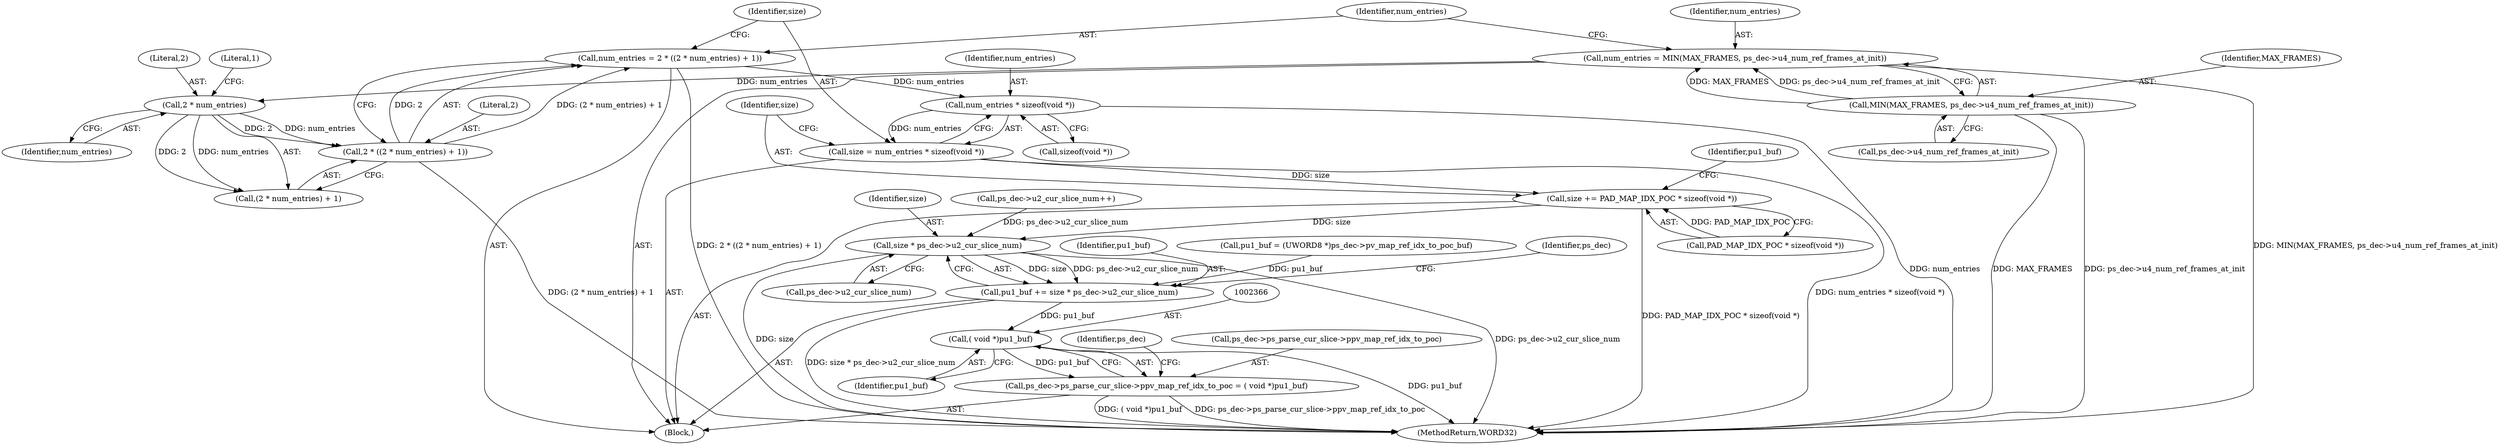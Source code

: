digraph "0_Android_9a00f562a612d56e7b2b989d168647db900ba6cf_0@API" {
"1002335" [label="(Call,num_entries * sizeof(void *))"];
"1002324" [label="(Call,num_entries = 2 * ((2 * num_entries) + 1))"];
"1002326" [label="(Call,2 * ((2 * num_entries) + 1))"];
"1002329" [label="(Call,2 * num_entries)"];
"1002317" [label="(Call,num_entries = MIN(MAX_FRAMES, ps_dec->u4_num_ref_frames_at_init))"];
"1002319" [label="(Call,MIN(MAX_FRAMES, ps_dec->u4_num_ref_frames_at_init))"];
"1002333" [label="(Call,size = num_entries * sizeof(void *))"];
"1002339" [label="(Call,size += PAD_MAP_IDX_POC * sizeof(void *))"];
"1002354" [label="(Call,size * ps_dec->u2_cur_slice_num)"];
"1002352" [label="(Call,pu1_buf += size * ps_dec->u2_cur_slice_num)"];
"1002365" [label="(Call,( void *)pu1_buf)"];
"1002359" [label="(Call,ps_dec->ps_parse_cur_slice->ppv_map_ref_idx_to_poc = ( void *)pu1_buf)"];
"1002356" [label="(Call,ps_dec->u2_cur_slice_num)"];
"1002313" [label="(Block,)"];
"1002341" [label="(Call,PAD_MAP_IDX_POC * sizeof(void *))"];
"1002568" [label="(MethodReturn,WORD32)"];
"1002355" [label="(Identifier,size)"];
"1002353" [label="(Identifier,pu1_buf)"];
"1002333" [label="(Call,size = num_entries * sizeof(void *))"];
"1002345" [label="(Call,pu1_buf = (UWORD8 *)ps_dec->pv_map_ref_idx_to_poc_buf)"];
"1002318" [label="(Identifier,num_entries)"];
"1002332" [label="(Literal,1)"];
"1002326" [label="(Call,2 * ((2 * num_entries) + 1))"];
"1001152" [label="(Call,ps_dec->u2_cur_slice_num++)"];
"1002359" [label="(Call,ps_dec->ps_parse_cur_slice->ppv_map_ref_idx_to_poc = ( void *)pu1_buf)"];
"1002360" [label="(Call,ps_dec->ps_parse_cur_slice->ppv_map_ref_idx_to_poc)"];
"1002331" [label="(Identifier,num_entries)"];
"1002336" [label="(Identifier,num_entries)"];
"1002317" [label="(Call,num_entries = MIN(MAX_FRAMES, ps_dec->u4_num_ref_frames_at_init))"];
"1002319" [label="(Call,MIN(MAX_FRAMES, ps_dec->u4_num_ref_frames_at_init))"];
"1002340" [label="(Identifier,size)"];
"1002335" [label="(Call,num_entries * sizeof(void *))"];
"1002354" [label="(Call,size * ps_dec->u2_cur_slice_num)"];
"1002362" [label="(Identifier,ps_dec)"];
"1002320" [label="(Identifier,MAX_FRAMES)"];
"1002325" [label="(Identifier,num_entries)"];
"1002328" [label="(Call,(2 * num_entries) + 1)"];
"1002324" [label="(Call,num_entries = 2 * ((2 * num_entries) + 1))"];
"1002329" [label="(Call,2 * num_entries)"];
"1002352" [label="(Call,pu1_buf += size * ps_dec->u2_cur_slice_num)"];
"1002321" [label="(Call,ps_dec->u4_num_ref_frames_at_init)"];
"1002346" [label="(Identifier,pu1_buf)"];
"1002339" [label="(Call,size += PAD_MAP_IDX_POC * sizeof(void *))"];
"1002327" [label="(Literal,2)"];
"1002367" [label="(Identifier,pu1_buf)"];
"1002370" [label="(Identifier,ps_dec)"];
"1002334" [label="(Identifier,size)"];
"1002337" [label="(Call,sizeof(void *))"];
"1002365" [label="(Call,( void *)pu1_buf)"];
"1002330" [label="(Literal,2)"];
"1002335" -> "1002333"  [label="AST: "];
"1002335" -> "1002337"  [label="CFG: "];
"1002336" -> "1002335"  [label="AST: "];
"1002337" -> "1002335"  [label="AST: "];
"1002333" -> "1002335"  [label="CFG: "];
"1002335" -> "1002568"  [label="DDG: num_entries"];
"1002335" -> "1002333"  [label="DDG: num_entries"];
"1002324" -> "1002335"  [label="DDG: num_entries"];
"1002324" -> "1002313"  [label="AST: "];
"1002324" -> "1002326"  [label="CFG: "];
"1002325" -> "1002324"  [label="AST: "];
"1002326" -> "1002324"  [label="AST: "];
"1002334" -> "1002324"  [label="CFG: "];
"1002324" -> "1002568"  [label="DDG: 2 * ((2 * num_entries) + 1)"];
"1002326" -> "1002324"  [label="DDG: 2"];
"1002326" -> "1002324"  [label="DDG: (2 * num_entries) + 1"];
"1002326" -> "1002328"  [label="CFG: "];
"1002327" -> "1002326"  [label="AST: "];
"1002328" -> "1002326"  [label="AST: "];
"1002326" -> "1002568"  [label="DDG: (2 * num_entries) + 1"];
"1002329" -> "1002326"  [label="DDG: 2"];
"1002329" -> "1002326"  [label="DDG: num_entries"];
"1002329" -> "1002328"  [label="AST: "];
"1002329" -> "1002331"  [label="CFG: "];
"1002330" -> "1002329"  [label="AST: "];
"1002331" -> "1002329"  [label="AST: "];
"1002332" -> "1002329"  [label="CFG: "];
"1002329" -> "1002328"  [label="DDG: 2"];
"1002329" -> "1002328"  [label="DDG: num_entries"];
"1002317" -> "1002329"  [label="DDG: num_entries"];
"1002317" -> "1002313"  [label="AST: "];
"1002317" -> "1002319"  [label="CFG: "];
"1002318" -> "1002317"  [label="AST: "];
"1002319" -> "1002317"  [label="AST: "];
"1002325" -> "1002317"  [label="CFG: "];
"1002317" -> "1002568"  [label="DDG: MIN(MAX_FRAMES, ps_dec->u4_num_ref_frames_at_init)"];
"1002319" -> "1002317"  [label="DDG: MAX_FRAMES"];
"1002319" -> "1002317"  [label="DDG: ps_dec->u4_num_ref_frames_at_init"];
"1002319" -> "1002321"  [label="CFG: "];
"1002320" -> "1002319"  [label="AST: "];
"1002321" -> "1002319"  [label="AST: "];
"1002319" -> "1002568"  [label="DDG: ps_dec->u4_num_ref_frames_at_init"];
"1002319" -> "1002568"  [label="DDG: MAX_FRAMES"];
"1002333" -> "1002313"  [label="AST: "];
"1002334" -> "1002333"  [label="AST: "];
"1002340" -> "1002333"  [label="CFG: "];
"1002333" -> "1002568"  [label="DDG: num_entries * sizeof(void *)"];
"1002333" -> "1002339"  [label="DDG: size"];
"1002339" -> "1002313"  [label="AST: "];
"1002339" -> "1002341"  [label="CFG: "];
"1002340" -> "1002339"  [label="AST: "];
"1002341" -> "1002339"  [label="AST: "];
"1002346" -> "1002339"  [label="CFG: "];
"1002339" -> "1002568"  [label="DDG: PAD_MAP_IDX_POC * sizeof(void *)"];
"1002341" -> "1002339"  [label="DDG: PAD_MAP_IDX_POC"];
"1002339" -> "1002354"  [label="DDG: size"];
"1002354" -> "1002352"  [label="AST: "];
"1002354" -> "1002356"  [label="CFG: "];
"1002355" -> "1002354"  [label="AST: "];
"1002356" -> "1002354"  [label="AST: "];
"1002352" -> "1002354"  [label="CFG: "];
"1002354" -> "1002568"  [label="DDG: ps_dec->u2_cur_slice_num"];
"1002354" -> "1002568"  [label="DDG: size"];
"1002354" -> "1002352"  [label="DDG: size"];
"1002354" -> "1002352"  [label="DDG: ps_dec->u2_cur_slice_num"];
"1001152" -> "1002354"  [label="DDG: ps_dec->u2_cur_slice_num"];
"1002352" -> "1002313"  [label="AST: "];
"1002353" -> "1002352"  [label="AST: "];
"1002362" -> "1002352"  [label="CFG: "];
"1002352" -> "1002568"  [label="DDG: size * ps_dec->u2_cur_slice_num"];
"1002345" -> "1002352"  [label="DDG: pu1_buf"];
"1002352" -> "1002365"  [label="DDG: pu1_buf"];
"1002365" -> "1002359"  [label="AST: "];
"1002365" -> "1002367"  [label="CFG: "];
"1002366" -> "1002365"  [label="AST: "];
"1002367" -> "1002365"  [label="AST: "];
"1002359" -> "1002365"  [label="CFG: "];
"1002365" -> "1002568"  [label="DDG: pu1_buf"];
"1002365" -> "1002359"  [label="DDG: pu1_buf"];
"1002359" -> "1002313"  [label="AST: "];
"1002360" -> "1002359"  [label="AST: "];
"1002370" -> "1002359"  [label="CFG: "];
"1002359" -> "1002568"  [label="DDG: ( void *)pu1_buf"];
"1002359" -> "1002568"  [label="DDG: ps_dec->ps_parse_cur_slice->ppv_map_ref_idx_to_poc"];
}
